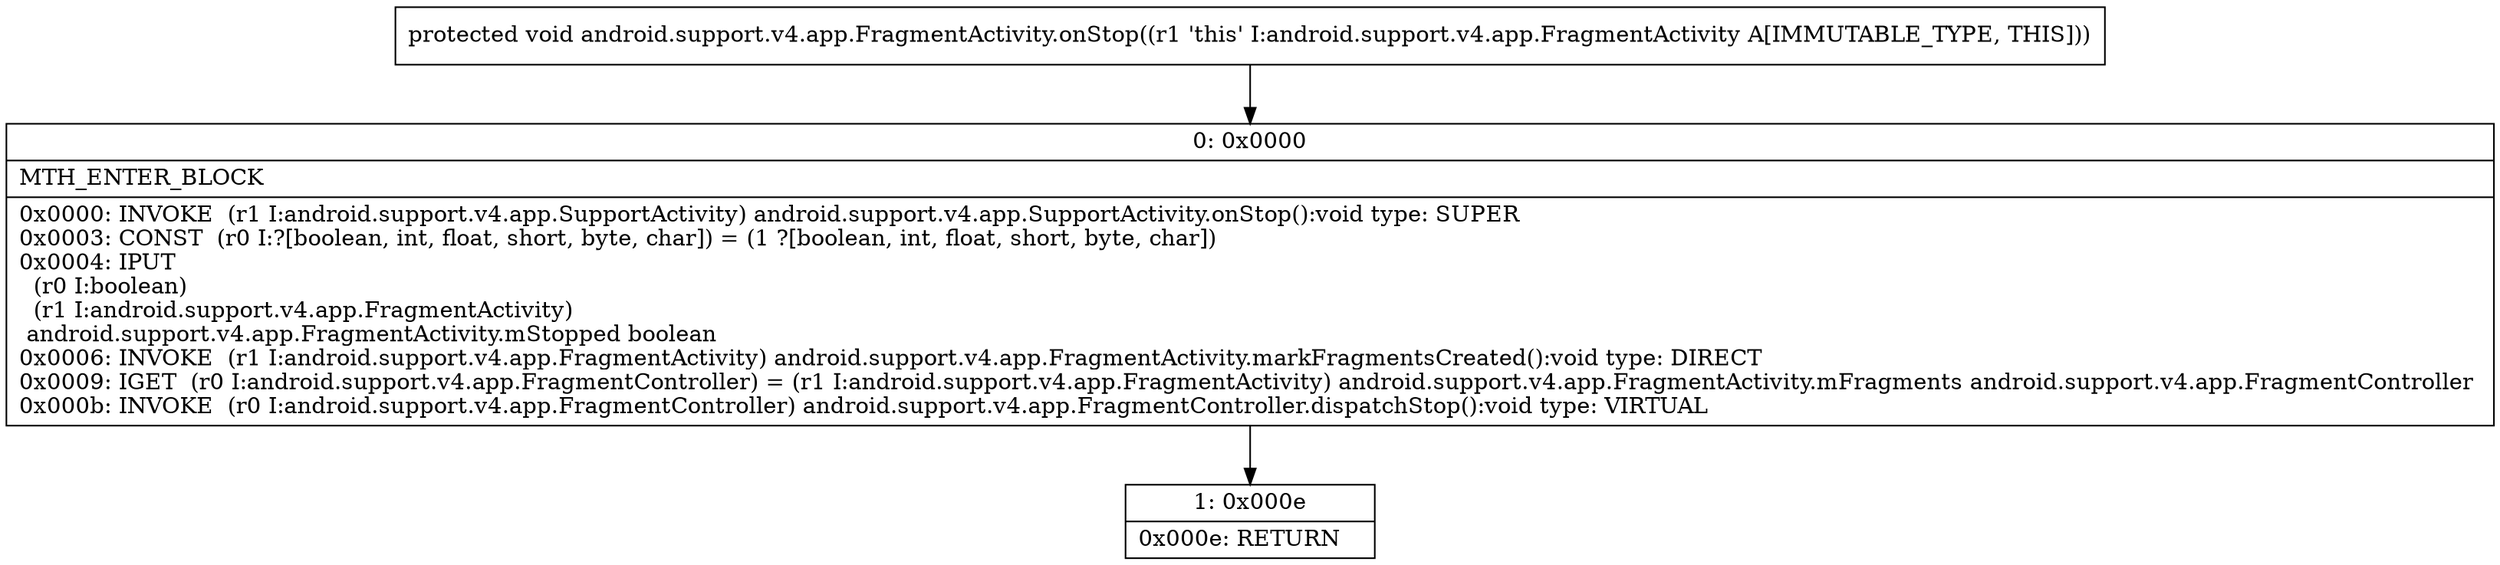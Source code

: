 digraph "CFG forandroid.support.v4.app.FragmentActivity.onStop()V" {
Node_0 [shape=record,label="{0\:\ 0x0000|MTH_ENTER_BLOCK\l|0x0000: INVOKE  (r1 I:android.support.v4.app.SupportActivity) android.support.v4.app.SupportActivity.onStop():void type: SUPER \l0x0003: CONST  (r0 I:?[boolean, int, float, short, byte, char]) = (1 ?[boolean, int, float, short, byte, char]) \l0x0004: IPUT  \l  (r0 I:boolean)\l  (r1 I:android.support.v4.app.FragmentActivity)\l android.support.v4.app.FragmentActivity.mStopped boolean \l0x0006: INVOKE  (r1 I:android.support.v4.app.FragmentActivity) android.support.v4.app.FragmentActivity.markFragmentsCreated():void type: DIRECT \l0x0009: IGET  (r0 I:android.support.v4.app.FragmentController) = (r1 I:android.support.v4.app.FragmentActivity) android.support.v4.app.FragmentActivity.mFragments android.support.v4.app.FragmentController \l0x000b: INVOKE  (r0 I:android.support.v4.app.FragmentController) android.support.v4.app.FragmentController.dispatchStop():void type: VIRTUAL \l}"];
Node_1 [shape=record,label="{1\:\ 0x000e|0x000e: RETURN   \l}"];
MethodNode[shape=record,label="{protected void android.support.v4.app.FragmentActivity.onStop((r1 'this' I:android.support.v4.app.FragmentActivity A[IMMUTABLE_TYPE, THIS])) }"];
MethodNode -> Node_0;
Node_0 -> Node_1;
}

